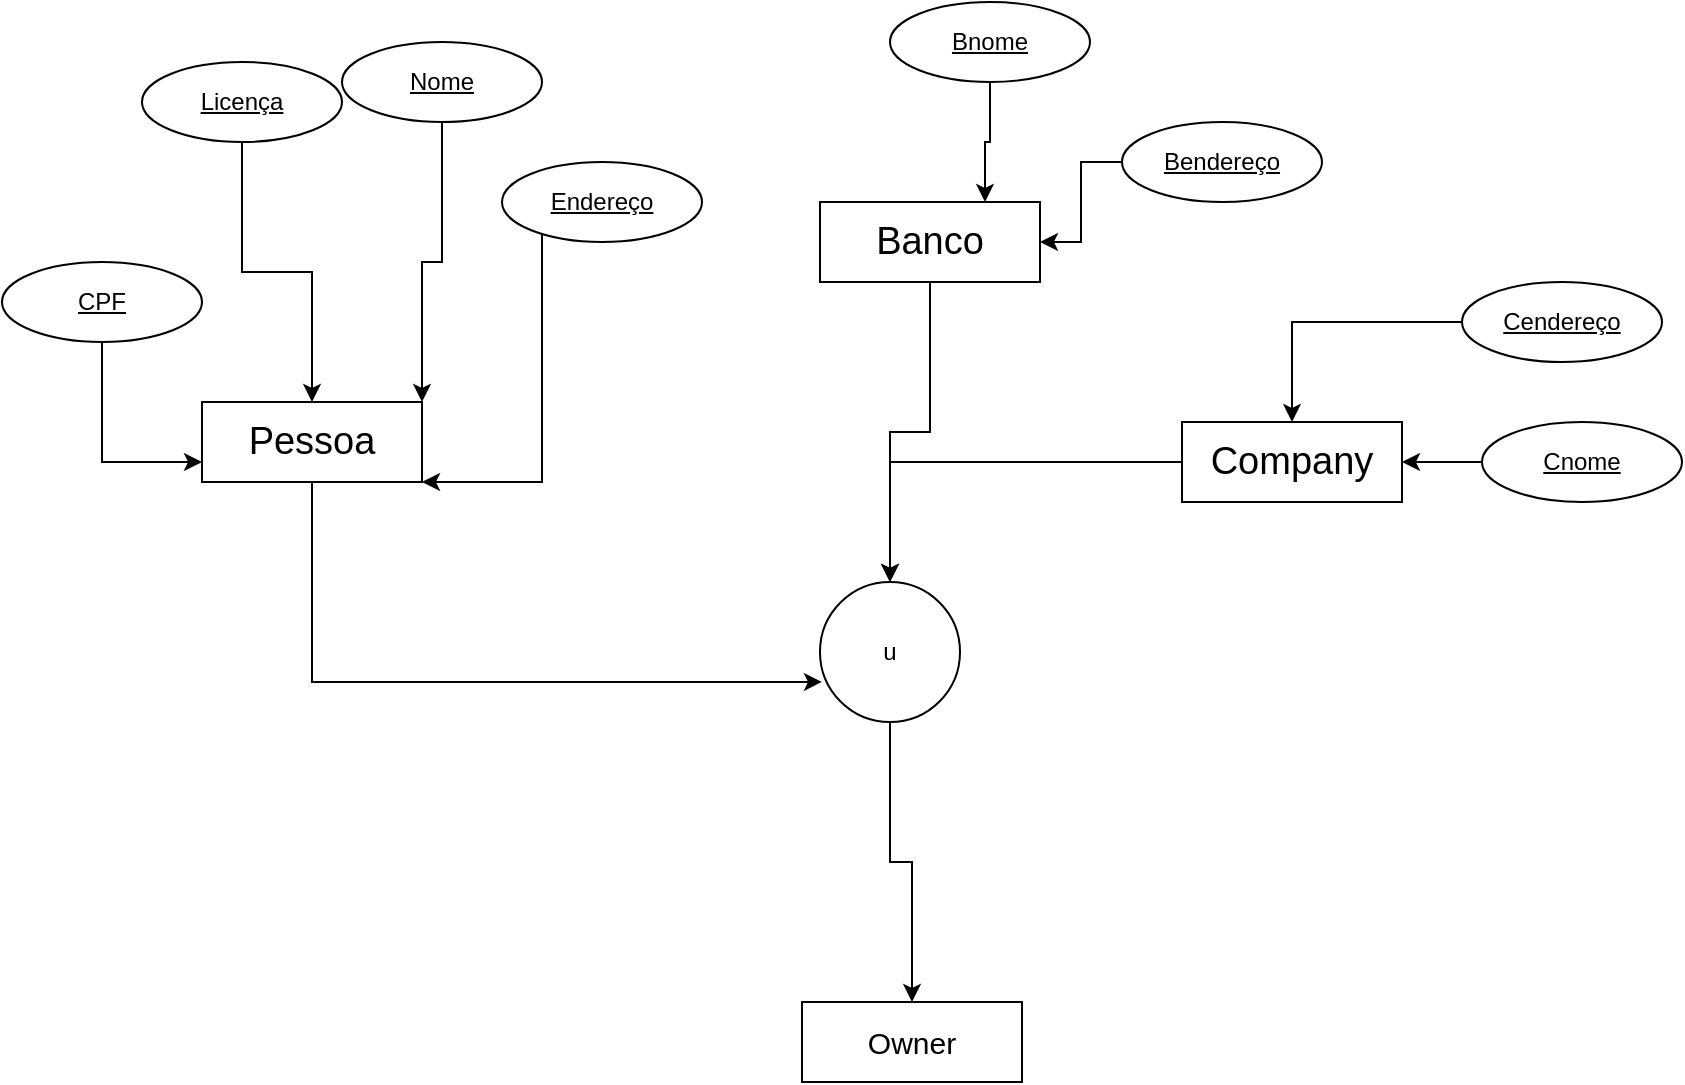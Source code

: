 <mxfile version="24.8.9">
  <diagram name="Página-1" id="rkKAdTeOorZlwVHM42bL">
    <mxGraphModel dx="2145" dy="541" grid="1" gridSize="10" guides="1" tooltips="1" connect="1" arrows="1" fold="1" page="1" pageScale="1" pageWidth="827" pageHeight="1169" math="0" shadow="0">
      <root>
        <mxCell id="0" />
        <mxCell id="1" parent="0" />
        <mxCell id="t5bHrZF0rPa_VbZlQUiB-1" value="&lt;font style=&quot;vertical-align: inherit;&quot;&gt;&lt;font style=&quot;vertical-align: inherit;&quot;&gt;&lt;font style=&quot;vertical-align: inherit;&quot;&gt;&lt;font style=&quot;vertical-align: inherit; font-size: 19px;&quot;&gt;Pessoa&lt;/font&gt;&lt;/font&gt;&lt;/font&gt;&lt;/font&gt;" style="rounded=0;whiteSpace=wrap;html=1;" parent="1" vertex="1">
          <mxGeometry x="70" y="210" width="110" height="40" as="geometry" />
        </mxCell>
        <mxCell id="t5bHrZF0rPa_VbZlQUiB-5" style="edgeStyle=orthogonalEdgeStyle;rounded=0;orthogonalLoop=1;jettySize=auto;html=1;entryX=0.5;entryY=0;entryDx=0;entryDy=0;" parent="1" source="t5bHrZF0rPa_VbZlQUiB-2" target="t5bHrZF0rPa_VbZlQUiB-4" edge="1">
          <mxGeometry relative="1" as="geometry" />
        </mxCell>
        <mxCell id="t5bHrZF0rPa_VbZlQUiB-2" value="&lt;font style=&quot;vertical-align: inherit;&quot;&gt;&lt;font style=&quot;vertical-align: inherit;&quot;&gt;&lt;font style=&quot;vertical-align: inherit;&quot;&gt;&lt;font style=&quot;vertical-align: inherit; font-size: 19px;&quot;&gt;&lt;font style=&quot;vertical-align: inherit;&quot;&gt;&lt;font style=&quot;vertical-align: inherit;&quot;&gt;Banco&lt;/font&gt;&lt;/font&gt;&lt;/font&gt;&lt;/font&gt;&lt;/font&gt;&lt;/font&gt;" style="rounded=0;whiteSpace=wrap;html=1;" parent="1" vertex="1">
          <mxGeometry x="379" y="110" width="110" height="40" as="geometry" />
        </mxCell>
        <mxCell id="t5bHrZF0rPa_VbZlQUiB-10" style="edgeStyle=orthogonalEdgeStyle;rounded=0;orthogonalLoop=1;jettySize=auto;html=1;" parent="1" source="t5bHrZF0rPa_VbZlQUiB-3" target="t5bHrZF0rPa_VbZlQUiB-4" edge="1">
          <mxGeometry relative="1" as="geometry" />
        </mxCell>
        <mxCell id="t5bHrZF0rPa_VbZlQUiB-3" value="&lt;font style=&quot;vertical-align: inherit;&quot;&gt;&lt;font style=&quot;vertical-align: inherit;&quot;&gt;&lt;font style=&quot;vertical-align: inherit;&quot;&gt;&lt;font style=&quot;vertical-align: inherit; font-size: 19px;&quot;&gt;&lt;font style=&quot;vertical-align: inherit;&quot;&gt;&lt;font style=&quot;vertical-align: inherit;&quot;&gt;Company&lt;/font&gt;&lt;/font&gt;&lt;/font&gt;&lt;/font&gt;&lt;/font&gt;&lt;/font&gt;" style="rounded=0;whiteSpace=wrap;html=1;" parent="1" vertex="1">
          <mxGeometry x="560" y="220" width="110" height="40" as="geometry" />
        </mxCell>
        <mxCell id="t5bHrZF0rPa_VbZlQUiB-12" style="edgeStyle=orthogonalEdgeStyle;rounded=0;orthogonalLoop=1;jettySize=auto;html=1;entryX=0.5;entryY=0;entryDx=0;entryDy=0;" parent="1" source="t5bHrZF0rPa_VbZlQUiB-4" target="t5bHrZF0rPa_VbZlQUiB-11" edge="1">
          <mxGeometry relative="1" as="geometry" />
        </mxCell>
        <mxCell id="t5bHrZF0rPa_VbZlQUiB-4" value="&lt;font style=&quot;vertical-align: inherit;&quot;&gt;&lt;font style=&quot;vertical-align: inherit;&quot;&gt;u&lt;/font&gt;&lt;/font&gt;" style="ellipse;whiteSpace=wrap;html=1;aspect=fixed;" parent="1" vertex="1">
          <mxGeometry x="379" y="300" width="70" height="70" as="geometry" />
        </mxCell>
        <mxCell id="t5bHrZF0rPa_VbZlQUiB-11" value="&lt;font style=&quot;vertical-align: inherit;&quot;&gt;&lt;font style=&quot;vertical-align: inherit;&quot;&gt;&lt;font style=&quot;vertical-align: inherit;&quot;&gt;&lt;font style=&quot;vertical-align: inherit;&quot;&gt;&lt;font style=&quot;vertical-align: inherit;&quot;&gt;&lt;font style=&quot;vertical-align: inherit; font-size: 15px;&quot;&gt;Owner&lt;/font&gt;&lt;/font&gt;&lt;/font&gt;&lt;/font&gt;&lt;/font&gt;&lt;/font&gt;" style="rounded=0;whiteSpace=wrap;html=1;" parent="1" vertex="1">
          <mxGeometry x="370" y="510" width="110" height="40" as="geometry" />
        </mxCell>
        <mxCell id="t5bHrZF0rPa_VbZlQUiB-15" style="edgeStyle=orthogonalEdgeStyle;rounded=0;orthogonalLoop=1;jettySize=auto;html=1;" parent="1" source="t5bHrZF0rPa_VbZlQUiB-13" target="t5bHrZF0rPa_VbZlQUiB-1" edge="1">
          <mxGeometry relative="1" as="geometry" />
        </mxCell>
        <mxCell id="t5bHrZF0rPa_VbZlQUiB-13" value="&lt;font style=&quot;vertical-align: inherit;&quot;&gt;&lt;font style=&quot;vertical-align: inherit;&quot;&gt;Licença&lt;/font&gt;&lt;/font&gt;" style="ellipse;whiteSpace=wrap;html=1;align=center;fontStyle=4;" parent="1" vertex="1">
          <mxGeometry x="40" y="40" width="100" height="40" as="geometry" />
        </mxCell>
        <mxCell id="t5bHrZF0rPa_VbZlQUiB-41" style="edgeStyle=orthogonalEdgeStyle;rounded=0;orthogonalLoop=1;jettySize=auto;html=1;entryX=0;entryY=0.75;entryDx=0;entryDy=0;" parent="1" source="t5bHrZF0rPa_VbZlQUiB-14" target="t5bHrZF0rPa_VbZlQUiB-1" edge="1">
          <mxGeometry relative="1" as="geometry" />
        </mxCell>
        <mxCell id="t5bHrZF0rPa_VbZlQUiB-14" value="&lt;font style=&quot;vertical-align: inherit;&quot;&gt;&lt;font style=&quot;vertical-align: inherit;&quot;&gt;CPF&lt;/font&gt;&lt;/font&gt;" style="ellipse;whiteSpace=wrap;html=1;align=center;fontStyle=4;" parent="1" vertex="1">
          <mxGeometry x="-30" y="140" width="100" height="40" as="geometry" />
        </mxCell>
        <mxCell id="t5bHrZF0rPa_VbZlQUiB-18" style="edgeStyle=orthogonalEdgeStyle;rounded=0;orthogonalLoop=1;jettySize=auto;html=1;entryX=1;entryY=0;entryDx=0;entryDy=0;" parent="1" source="t5bHrZF0rPa_VbZlQUiB-17" target="t5bHrZF0rPa_VbZlQUiB-1" edge="1">
          <mxGeometry relative="1" as="geometry" />
        </mxCell>
        <mxCell id="t5bHrZF0rPa_VbZlQUiB-17" value="&lt;font style=&quot;vertical-align: inherit;&quot;&gt;&lt;font style=&quot;vertical-align: inherit;&quot;&gt;Nome&lt;/font&gt;&lt;/font&gt;" style="ellipse;whiteSpace=wrap;html=1;align=center;fontStyle=4;" parent="1" vertex="1">
          <mxGeometry x="140" y="30" width="100" height="40" as="geometry" />
        </mxCell>
        <mxCell id="t5bHrZF0rPa_VbZlQUiB-24" style="edgeStyle=orthogonalEdgeStyle;rounded=0;orthogonalLoop=1;jettySize=auto;html=1;entryX=1;entryY=1;entryDx=0;entryDy=0;" parent="1" source="t5bHrZF0rPa_VbZlQUiB-19" target="t5bHrZF0rPa_VbZlQUiB-1" edge="1">
          <mxGeometry relative="1" as="geometry">
            <Array as="points">
              <mxPoint x="240" y="250" />
              <mxPoint x="180" y="250" />
            </Array>
          </mxGeometry>
        </mxCell>
        <mxCell id="t5bHrZF0rPa_VbZlQUiB-19" value="&lt;font style=&quot;vertical-align: inherit;&quot;&gt;&lt;font style=&quot;vertical-align: inherit;&quot;&gt;Endereço&lt;/font&gt;&lt;/font&gt;" style="ellipse;whiteSpace=wrap;html=1;align=center;fontStyle=4;" parent="1" vertex="1">
          <mxGeometry x="220" y="90" width="100" height="40" as="geometry" />
        </mxCell>
        <mxCell id="t5bHrZF0rPa_VbZlQUiB-31" style="edgeStyle=orthogonalEdgeStyle;rounded=0;orthogonalLoop=1;jettySize=auto;html=1;entryX=0.75;entryY=0;entryDx=0;entryDy=0;" parent="1" source="t5bHrZF0rPa_VbZlQUiB-27" target="t5bHrZF0rPa_VbZlQUiB-2" edge="1">
          <mxGeometry relative="1" as="geometry" />
        </mxCell>
        <mxCell id="t5bHrZF0rPa_VbZlQUiB-27" value="&lt;font style=&quot;vertical-align: inherit;&quot;&gt;&lt;font style=&quot;vertical-align: inherit;&quot;&gt;Bnome&lt;/font&gt;&lt;/font&gt;" style="ellipse;whiteSpace=wrap;html=1;align=center;fontStyle=4;" parent="1" vertex="1">
          <mxGeometry x="414" y="10" width="100" height="40" as="geometry" />
        </mxCell>
        <mxCell id="t5bHrZF0rPa_VbZlQUiB-30" style="edgeStyle=orthogonalEdgeStyle;rounded=0;orthogonalLoop=1;jettySize=auto;html=1;entryX=1;entryY=0.5;entryDx=0;entryDy=0;" parent="1" source="t5bHrZF0rPa_VbZlQUiB-29" target="t5bHrZF0rPa_VbZlQUiB-2" edge="1">
          <mxGeometry relative="1" as="geometry" />
        </mxCell>
        <mxCell id="t5bHrZF0rPa_VbZlQUiB-29" value="&lt;font style=&quot;vertical-align: inherit;&quot;&gt;&lt;font style=&quot;vertical-align: inherit;&quot;&gt;Bendereço&lt;/font&gt;&lt;/font&gt;" style="ellipse;whiteSpace=wrap;html=1;align=center;fontStyle=4;" parent="1" vertex="1">
          <mxGeometry x="530" y="70" width="100" height="40" as="geometry" />
        </mxCell>
        <mxCell id="t5bHrZF0rPa_VbZlQUiB-35" style="edgeStyle=orthogonalEdgeStyle;rounded=0;orthogonalLoop=1;jettySize=auto;html=1;entryX=1;entryY=0.5;entryDx=0;entryDy=0;" parent="1" source="t5bHrZF0rPa_VbZlQUiB-32" target="t5bHrZF0rPa_VbZlQUiB-3" edge="1">
          <mxGeometry relative="1" as="geometry" />
        </mxCell>
        <mxCell id="t5bHrZF0rPa_VbZlQUiB-32" value="&lt;font style=&quot;vertical-align: inherit;&quot;&gt;&lt;font style=&quot;vertical-align: inherit;&quot;&gt;Cnome&lt;/font&gt;&lt;/font&gt;" style="ellipse;whiteSpace=wrap;html=1;align=center;fontStyle=4;" parent="1" vertex="1">
          <mxGeometry x="710" y="220" width="100" height="40" as="geometry" />
        </mxCell>
        <mxCell id="t5bHrZF0rPa_VbZlQUiB-34" style="edgeStyle=orthogonalEdgeStyle;rounded=0;orthogonalLoop=1;jettySize=auto;html=1;" parent="1" source="t5bHrZF0rPa_VbZlQUiB-33" target="t5bHrZF0rPa_VbZlQUiB-3" edge="1">
          <mxGeometry relative="1" as="geometry" />
        </mxCell>
        <mxCell id="t5bHrZF0rPa_VbZlQUiB-33" value="&lt;font style=&quot;vertical-align: inherit;&quot;&gt;&lt;font style=&quot;vertical-align: inherit;&quot;&gt;Cendereço&lt;/font&gt;&lt;/font&gt;" style="ellipse;whiteSpace=wrap;html=1;align=center;fontStyle=4;" parent="1" vertex="1">
          <mxGeometry x="700" y="150" width="100" height="40" as="geometry" />
        </mxCell>
        <mxCell id="t5bHrZF0rPa_VbZlQUiB-39" style="edgeStyle=orthogonalEdgeStyle;rounded=0;orthogonalLoop=1;jettySize=auto;html=1;entryX=0.014;entryY=0.714;entryDx=0;entryDy=0;entryPerimeter=0;" parent="1" source="t5bHrZF0rPa_VbZlQUiB-1" target="t5bHrZF0rPa_VbZlQUiB-4" edge="1">
          <mxGeometry relative="1" as="geometry">
            <Array as="points">
              <mxPoint x="125" y="350" />
            </Array>
          </mxGeometry>
        </mxCell>
      </root>
    </mxGraphModel>
  </diagram>
</mxfile>

